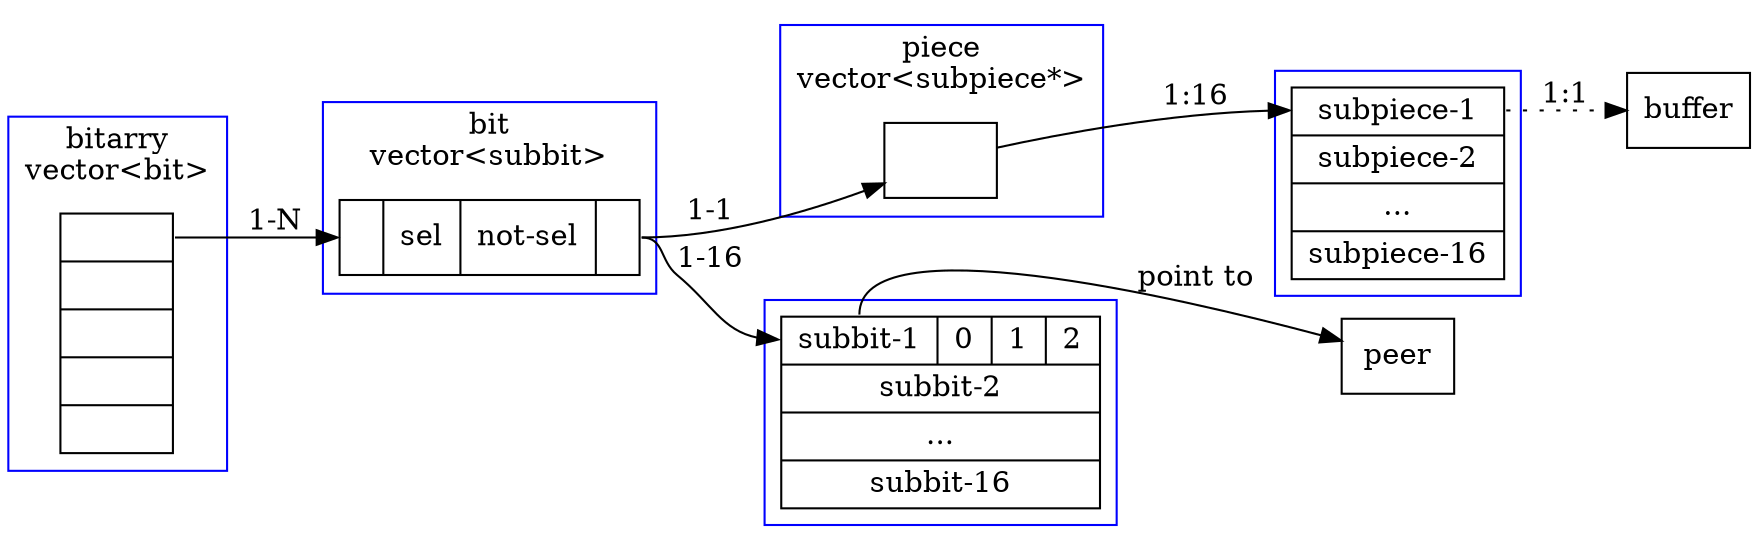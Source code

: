 digraph G{
    rankdir=LR;

    node [shape = record];

    subgraph cluster_piece{
        piece[label=""]; 
        label="piece\nvector<subpiece*>"
        color=blue
    }

    subgraph cluster_subpiece{
        subpiece[label="<f0>subpiece-1|<f1>subpiece-2|<f2>...|<f3>subpiece-16"]; 
        color=blue
    }

    subgraph cluster_bitarry{
        bitarry[label="<f0>|<f1>|<f2>|<f3>|"]; 
        label="bitarry\nvector<bit>"
        color=blue    
    }

    subgraph cluster_bit{
        bit[label="{<f00>|sel|not-sel|<f01>}"]; 
        label="bit\nvector<subbit>"
        color=blue    
    }

    subgraph cluster_subbit{
        subbit[label="{<f0>subbit-1|0|1|2}|<f1>subbit-2|<f2>...|<f3>subbit-16"]; 
        //label="subbit"
        color=blue    
    }

    bitarry:f0 -> bit:f00[label="1-N"];

    bit:f01 -> piece[label="1-1"];
    bit:f01 -> subbit:f0[label="1-16"];

    subbit:f0 -> peer[label="point to"];

    piece -> subpiece:f0[label="1:16"];

    subpiece:f0 -> buffer[style=dotted,label="1:1"];
}
